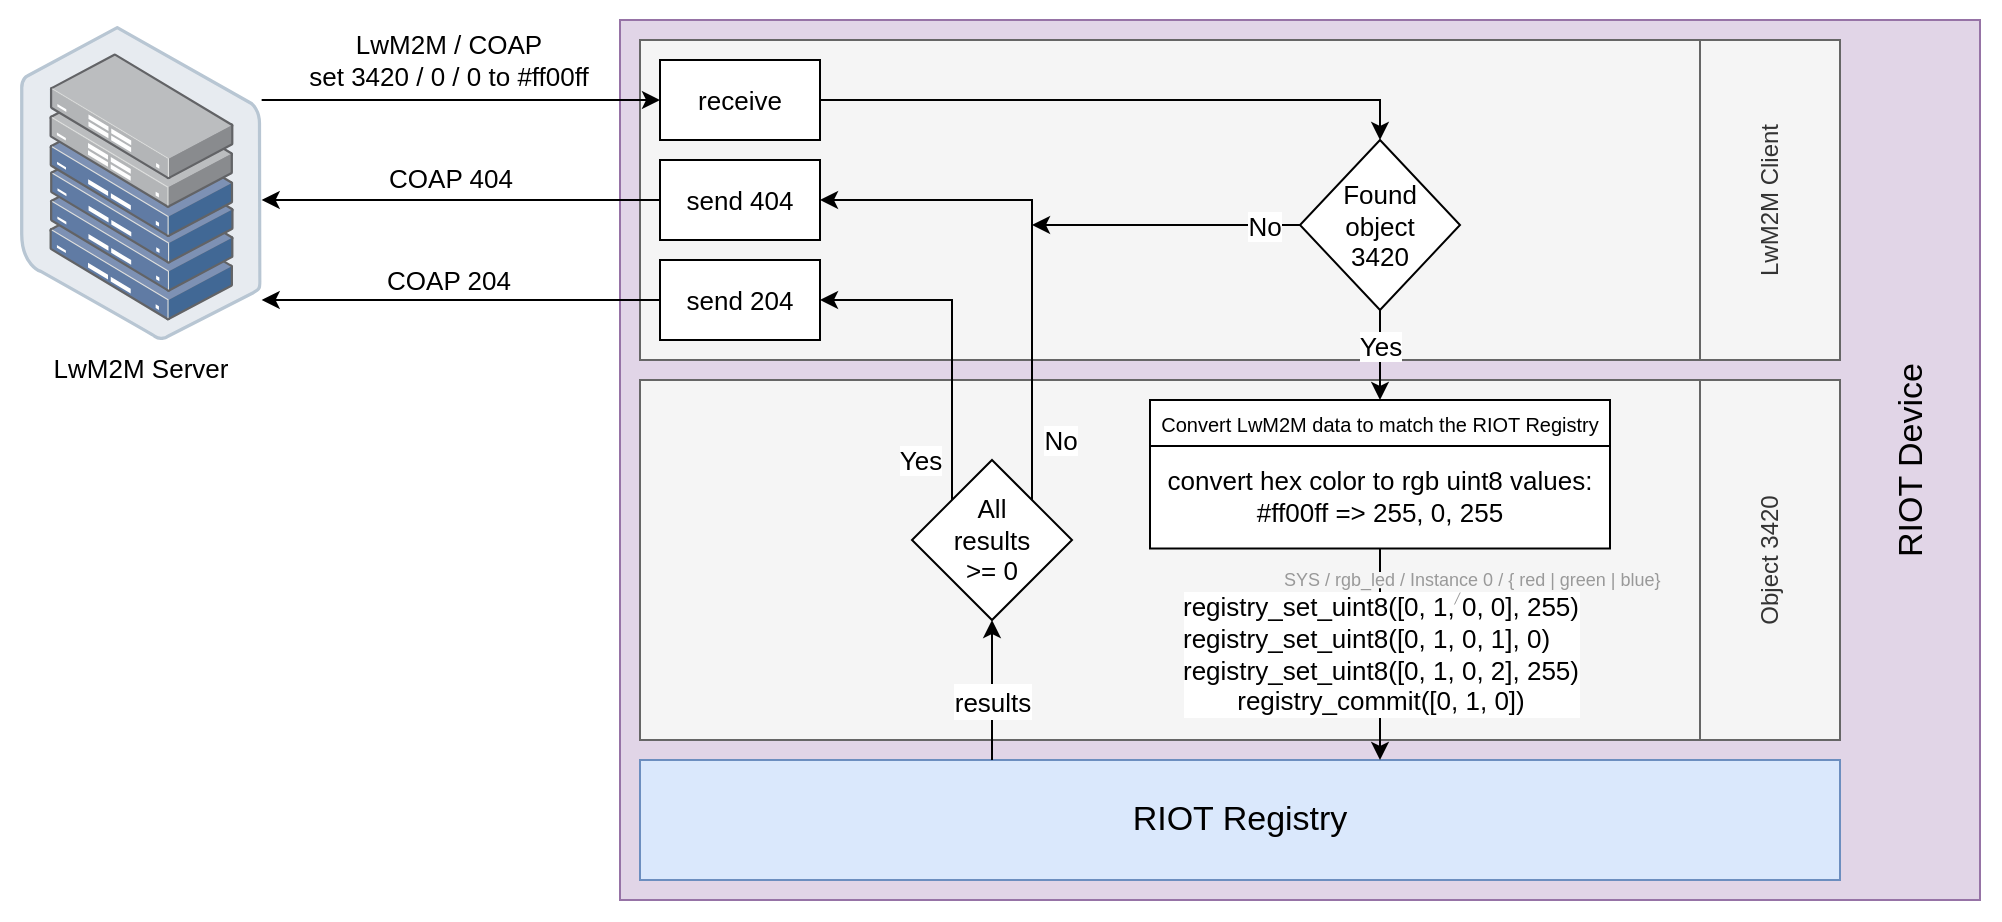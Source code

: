 <mxfile>
    <diagram id="fjN8D4Odn0497USpxgly" name="Page-1">
        <mxGraphModel dx="2335" dy="665" grid="1" gridSize="10" guides="1" tooltips="1" connect="1" arrows="1" fold="1" page="1" pageScale="1" pageWidth="1169" pageHeight="827" background="#FFFFFF" math="0" shadow="0">
            <root>
                <mxCell id="0"/>
                <mxCell id="1" parent="0"/>
                <mxCell id="346" value="" style="rounded=0;whiteSpace=wrap;html=1;strokeColor=none;" parent="1" vertex="1">
                    <mxGeometry x="-1160" width="1000" height="460" as="geometry"/>
                </mxCell>
                <mxCell id="387" value="&lt;font style=&quot;font-size: 17px&quot;&gt;RIOT Device&lt;/font&gt;" style="rounded=0;whiteSpace=wrap;html=1;fillColor=#e1d5e7;strokeColor=#9673a6;horizontal=0;align=center;verticalAlign=bottom;spacingBottom=22;" parent="1" vertex="1">
                    <mxGeometry x="-850" y="10" width="680" height="440" as="geometry"/>
                </mxCell>
                <mxCell id="388" value="" style="rounded=0;whiteSpace=wrap;html=1;fillColor=#f5f5f5;strokeColor=#666666;fontColor=#333333;" parent="1" vertex="1">
                    <mxGeometry x="-840" y="190" width="530" height="180" as="geometry"/>
                </mxCell>
                <mxCell id="364" value="" style="rounded=0;whiteSpace=wrap;html=1;fillColor=#f5f5f5;strokeColor=#666666;fontColor=#333333;" parent="1" vertex="1">
                    <mxGeometry x="-840" y="20" width="530" height="160" as="geometry"/>
                </mxCell>
                <mxCell id="365" value="&lt;font style=&quot;font-size: 13px&quot;&gt;LwM2M Server&lt;/font&gt;" style="points=[];aspect=fixed;html=1;align=center;shadow=0;dashed=0;image;image=img/lib/allied_telesis/storage/Datacenter_Server_Half_Rack_ToR.svg;" parent="1" vertex="1">
                    <mxGeometry x="-1150" y="13" width="120.83" height="157" as="geometry"/>
                </mxCell>
                <mxCell id="366" value="&lt;font style=&quot;font-size: 13px&quot;&gt;LwM2M / COAP&lt;br&gt;set 3420 / 0 / 0 to #ff00ff&lt;/font&gt;" style="edgeStyle=elbowEdgeStyle;rounded=0;html=1;" parent="1" source="365" target="397" edge="1">
                    <mxGeometry x="-0.064" y="20" relative="1" as="geometry">
                        <mxPoint x="-1010" y="-150" as="sourcePoint"/>
                        <mxPoint x="-820" y="80" as="targetPoint"/>
                        <Array as="points">
                            <mxPoint x="-920" y="50"/>
                            <mxPoint x="-1040" y="50"/>
                        </Array>
                        <mxPoint as="offset"/>
                    </mxGeometry>
                </mxCell>
                <mxCell id="367" value="&lt;font style=&quot;font-size: 13px&quot;&gt;No&lt;/font&gt;" style="edgeStyle=elbowEdgeStyle;rounded=0;html=1;startArrow=none;exitX=0;exitY=0.5;exitDx=0;exitDy=0;" parent="1" source="368" edge="1">
                    <mxGeometry x="-0.736" relative="1" as="geometry">
                        <mxPoint x="-644" y="113" as="targetPoint"/>
                        <Array as="points">
                            <mxPoint x="-644" y="105"/>
                            <mxPoint x="-600" y="90"/>
                            <mxPoint x="-643" y="104"/>
                            <mxPoint x="-580" y="100"/>
                            <mxPoint x="-611" y="140"/>
                            <mxPoint x="-730" y="140"/>
                        </Array>
                        <mxPoint as="offset"/>
                    </mxGeometry>
                </mxCell>
                <mxCell id="368" value="&lt;font style=&quot;font-size: 13px&quot;&gt;Found &lt;br&gt;object&lt;br&gt;3420&lt;/font&gt;" style="rhombus;whiteSpace=wrap;html=1;" parent="1" vertex="1">
                    <mxGeometry x="-510" y="70" width="80" height="85" as="geometry"/>
                </mxCell>
                <mxCell id="369" value="&lt;font style=&quot;font-size: 13px&quot;&gt;Yes&lt;/font&gt;" style="edgeStyle=elbowEdgeStyle;rounded=0;html=1;exitX=0.5;exitY=1;exitDx=0;exitDy=0;" parent="1" source="368" target="382" edge="1">
                    <mxGeometry x="-0.2" relative="1" as="geometry">
                        <mxPoint x="-670" y="-150" as="targetPoint"/>
                        <mxPoint as="offset"/>
                        <mxPoint x="-495" y="110" as="sourcePoint"/>
                    </mxGeometry>
                </mxCell>
                <mxCell id="372" value="" style="edgeStyle=orthogonalEdgeStyle;rounded=0;html=1;entryX=0.5;entryY=0;entryDx=0;entryDy=0;exitX=1;exitY=0.5;exitDx=0;exitDy=0;" parent="1" source="397" target="368" edge="1">
                    <mxGeometry x="-0.2" relative="1" as="geometry">
                        <mxPoint x="-470" y="90" as="targetPoint"/>
                        <mxPoint as="offset"/>
                        <mxPoint x="-740" y="80" as="sourcePoint"/>
                        <Array as="points">
                            <mxPoint x="-470" y="50"/>
                        </Array>
                    </mxGeometry>
                </mxCell>
                <mxCell id="373" value="&lt;font style=&quot;font-size: 17px&quot;&gt;RIOT Registry&lt;/font&gt;" style="rounded=0;whiteSpace=wrap;html=1;fillColor=#dae8fc;strokeColor=#6c8ebf;" parent="1" vertex="1">
                    <mxGeometry x="-840" y="380" width="600" height="60" as="geometry"/>
                </mxCell>
                <mxCell id="374" value="&lt;font style=&quot;font-size: 13px&quot;&gt;&lt;font style=&quot;font-size: 13px&quot;&gt;registry_set_uint8([0, 1, 0, 0], 255)&lt;br&gt;&lt;/font&gt;&lt;/font&gt;&lt;div style=&quot;text-align: left ; font-size: 13px&quot;&gt;&lt;font style=&quot;font-size: 13px&quot;&gt;registry_set_uint8([0, 1, 0, 1], 0)&lt;/font&gt;&lt;/div&gt;&lt;font style=&quot;font-size: 13px&quot;&gt;registry_set_uint8([0, 1, 0, 2], 255)&lt;br&gt;registry_commit([0, 1, 0])&lt;br&gt;&lt;/font&gt;" style="edgeStyle=elbowEdgeStyle;rounded=0;html=1;" parent="1" source="381" target="373" edge="1">
                    <mxGeometry relative="1" as="geometry">
                        <mxPoint x="-644" y="90" as="targetPoint"/>
                        <mxPoint as="offset"/>
                        <mxPoint x="-750" y="90" as="sourcePoint"/>
                    </mxGeometry>
                </mxCell>
                <mxCell id="375" value="" style="edgeStyle=elbowEdgeStyle;rounded=0;html=1;entryX=0.5;entryY=1;entryDx=0;entryDy=0;" parent="1" source="373" target="377" edge="1">
                    <mxGeometry relative="1" as="geometry">
                        <mxPoint x="-1080" y="370" as="targetPoint"/>
                        <mxPoint x="-355" y="120" as="sourcePoint"/>
                    </mxGeometry>
                </mxCell>
                <mxCell id="376" value="&lt;font style=&quot;font-size: 13px&quot;&gt;results&lt;/font&gt;" style="edgeLabel;html=1;align=center;verticalAlign=middle;resizable=0;points=[];fontSize=15;" parent="375" vertex="1" connectable="0">
                    <mxGeometry x="-0.329" y="2" relative="1" as="geometry">
                        <mxPoint x="2" y="-7" as="offset"/>
                    </mxGeometry>
                </mxCell>
                <mxCell id="377" value="&lt;font style=&quot;font-size: 13px&quot;&gt;All &lt;br&gt;results &lt;br&gt;&amp;gt;= 0&lt;/font&gt;" style="rhombus;whiteSpace=wrap;html=1;" parent="1" vertex="1">
                    <mxGeometry x="-704" y="230" width="80" height="80" as="geometry"/>
                </mxCell>
                <mxCell id="378" value="&lt;font style=&quot;font-size: 13px&quot;&gt;No&lt;/font&gt;" style="edgeStyle=elbowEdgeStyle;rounded=0;html=1;exitX=1;exitY=0;exitDx=0;exitDy=0;" parent="1" source="377" target="398" edge="1">
                    <mxGeometry x="-0.765" y="-14" relative="1" as="geometry">
                        <mxPoint x="-644" y="100" as="targetPoint"/>
                        <mxPoint as="offset"/>
                        <mxPoint x="-930" as="sourcePoint"/>
                        <Array as="points">
                            <mxPoint x="-644" y="160"/>
                            <mxPoint x="-630" y="150"/>
                            <mxPoint x="-664" y="160"/>
                            <mxPoint x="-664" y="220"/>
                            <mxPoint x="-664" y="180"/>
                            <mxPoint x="-710" y="150"/>
                            <mxPoint x="-720" y="90"/>
                        </Array>
                    </mxGeometry>
                </mxCell>
                <mxCell id="379" value="&lt;font style=&quot;font-size: 13px&quot;&gt;Yes&lt;/font&gt;" style="edgeStyle=elbowEdgeStyle;rounded=0;html=1;startArrow=none;exitX=0;exitY=0;exitDx=0;exitDy=0;entryX=1;entryY=0.5;entryDx=0;entryDy=0;" parent="1" source="377" target="400" edge="1">
                    <mxGeometry x="-0.759" y="16" relative="1" as="geometry">
                        <mxPoint x="-634" y="100" as="targetPoint"/>
                        <mxPoint as="offset"/>
                        <mxPoint x="-760" y="240" as="sourcePoint"/>
                        <Array as="points">
                            <mxPoint x="-684" y="210"/>
                            <mxPoint x="-700" y="210"/>
                            <mxPoint x="-700" y="200"/>
                        </Array>
                    </mxGeometry>
                </mxCell>
                <mxCell id="393" value="LwM2M Client" style="rounded=0;whiteSpace=wrap;html=1;fillColor=#f5f5f5;strokeColor=#666666;fontColor=#333333;horizontal=0;" parent="1" vertex="1">
                    <mxGeometry x="-310" y="20" width="70" height="160" as="geometry"/>
                </mxCell>
                <mxCell id="394" value="Object 3420" style="rounded=0;whiteSpace=wrap;html=1;fillColor=#f5f5f5;strokeColor=#666666;fontColor=#333333;horizontal=0;" parent="1" vertex="1">
                    <mxGeometry x="-310" y="190" width="70" height="180" as="geometry"/>
                </mxCell>
                <mxCell id="397" value="&lt;font color=&quot;#000000&quot; style=&quot;font-size: 13px&quot;&gt;receive&lt;/font&gt;" style="rounded=0;whiteSpace=wrap;html=1;labelBackgroundColor=none;fontSize=17;" parent="1" vertex="1">
                    <mxGeometry x="-830" y="30" width="80" height="40" as="geometry"/>
                </mxCell>
                <mxCell id="398" value="&lt;font color=&quot;#000000&quot; style=&quot;font-size: 13px&quot;&gt;send 404&lt;/font&gt;" style="rounded=0;whiteSpace=wrap;html=1;labelBackgroundColor=none;fontSize=17;" parent="1" vertex="1">
                    <mxGeometry x="-830" y="80" width="80" height="40" as="geometry"/>
                </mxCell>
                <mxCell id="399" value="&lt;font style=&quot;font-size: 13px&quot;&gt;COAP 404&lt;/font&gt;" style="edgeStyle=elbowEdgeStyle;rounded=0;html=1;startArrow=none;" parent="1" source="398" target="365" edge="1">
                    <mxGeometry x="0.052" y="-11" relative="1" as="geometry">
                        <mxPoint x="-1069.17" y="150" as="targetPoint"/>
                        <Array as="points">
                            <mxPoint x="-1010" y="100"/>
                        </Array>
                        <mxPoint as="offset"/>
                        <mxPoint x="-550.0" y="135" as="sourcePoint"/>
                    </mxGeometry>
                </mxCell>
                <mxCell id="400" value="&lt;font color=&quot;#000000&quot; style=&quot;font-size: 13px&quot;&gt;send 204&lt;/font&gt;" style="rounded=0;whiteSpace=wrap;html=1;labelBackgroundColor=none;fontSize=17;" parent="1" vertex="1">
                    <mxGeometry x="-830" y="130" width="80" height="40" as="geometry"/>
                </mxCell>
                <mxCell id="401" value="&lt;font style=&quot;font-size: 13px&quot;&gt;COAP 204&lt;/font&gt;" style="edgeStyle=elbowEdgeStyle;rounded=0;html=1;startArrow=none;" parent="1" source="400" target="365" edge="1">
                    <mxGeometry x="0.064" y="-10" relative="1" as="geometry">
                        <mxPoint x="-1069.17" y="180" as="targetPoint"/>
                        <mxPoint as="offset"/>
                        <mxPoint x="-780" y="250" as="sourcePoint"/>
                        <Array as="points">
                            <mxPoint x="-1010" y="150"/>
                        </Array>
                    </mxGeometry>
                </mxCell>
                <mxCell id="403" value="" style="group" parent="1" vertex="1" connectable="0">
                    <mxGeometry x="-585" y="200" width="230" height="74.25" as="geometry"/>
                </mxCell>
                <mxCell id="381" value="&lt;font style=&quot;font-size: 13px&quot;&gt;convert hex color to rgb uint8 values:&lt;br&gt;#ff00ff =&amp;gt; 255, 0, 255&lt;br&gt;&lt;/font&gt;" style="rounded=0;whiteSpace=wrap;html=1;" parent="403" vertex="1">
                    <mxGeometry y="21.75" width="230" height="52.5" as="geometry"/>
                </mxCell>
                <mxCell id="382" value="&lt;font style=&quot;font-size: 10px&quot;&gt;Convert LwM2M data to match the RIOT Registry&lt;/font&gt;" style="rounded=0;whiteSpace=wrap;html=1;" parent="403" vertex="1">
                    <mxGeometry width="230" height="23" as="geometry"/>
                </mxCell>
                <mxCell id="404" value="" style="rounded=0;whiteSpace=wrap;html=1;fillColor=#f5f5f5;strokeColor=none;fontColor=#333333;" parent="1" vertex="1">
                    <mxGeometry x="-473" y="286" width="6" height="8.12" as="geometry"/>
                </mxCell>
                <mxCell id="389" value="" style="group" parent="1" vertex="1" connectable="0">
                    <mxGeometry x="-520" y="275" width="200" height="30" as="geometry"/>
                </mxCell>
                <mxCell id="383" value="&lt;span style=&quot;font-family: &amp;#34;helvetica&amp;#34; ; font-style: normal ; font-weight: 400 ; letter-spacing: normal ; text-align: center ; text-indent: 0px ; text-transform: none ; word-spacing: 0px ; display: inline ; float: none&quot;&gt;&lt;font style=&quot;font-size: 9px&quot; color=&quot;#999999&quot;&gt;SYS / rgb_led / Instance 0 / { red | green | blue}&lt;/font&gt;&lt;/span&gt;" style="text;whiteSpace=wrap;html=1;fillColor=none;" parent="389" vertex="1">
                    <mxGeometry width="200" height="30" as="geometry"/>
                </mxCell>
                <mxCell id="384" value="" style="endArrow=none;html=1;fontSize=9;fontColor=#999999;strokeColor=#999999;strokeWidth=0.5;" parent="389" edge="1">
                    <mxGeometry width="50" height="50" relative="1" as="geometry">
                        <mxPoint x="86.996" y="27" as="sourcePoint"/>
                        <mxPoint x="89.853" y="21" as="targetPoint"/>
                    </mxGeometry>
                </mxCell>
            </root>
        </mxGraphModel>
    </diagram>
</mxfile>